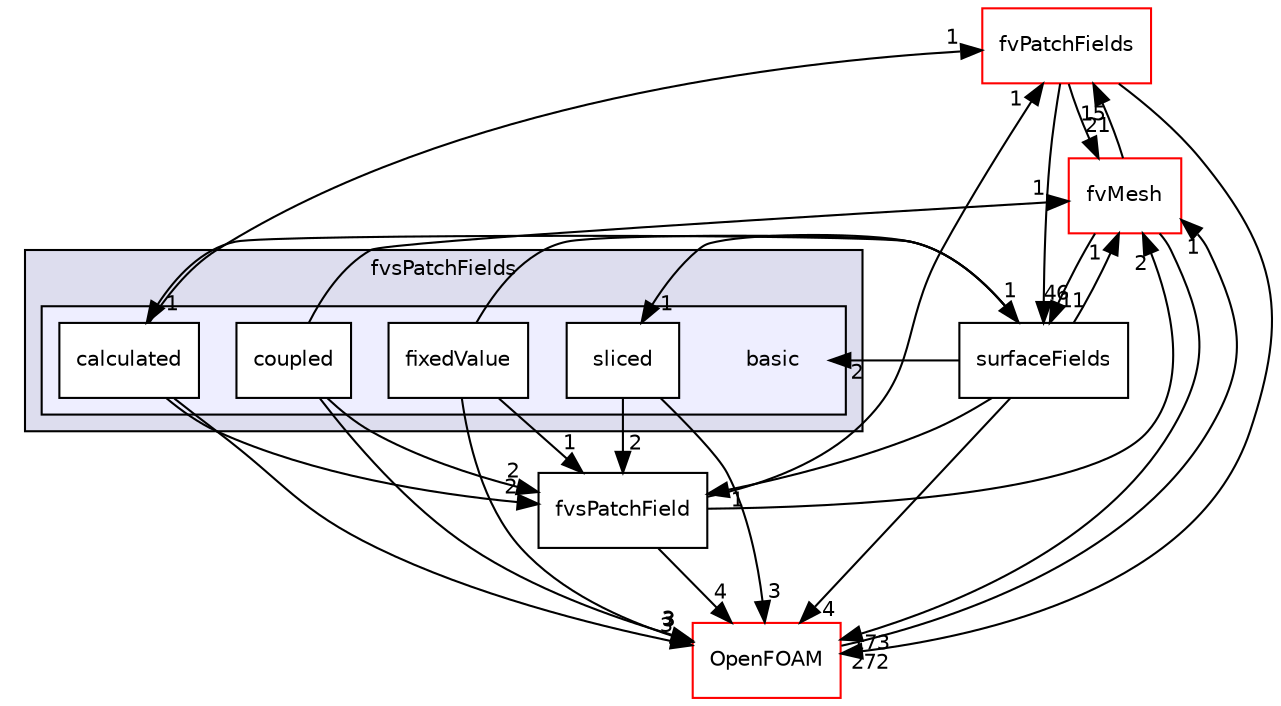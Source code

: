 digraph "src/finiteVolume/fields/fvsPatchFields/basic" {
  bgcolor=transparent;
  compound=true
  node [ fontsize="10", fontname="Helvetica"];
  edge [ labelfontsize="10", labelfontname="Helvetica"];
  subgraph clusterdir_807b34448f78de7c3bc4530ef499b703 {
    graph [ bgcolor="#ddddee", pencolor="black", label="fvsPatchFields" fontname="Helvetica", fontsize="10", URL="dir_807b34448f78de7c3bc4530ef499b703.html"]
  subgraph clusterdir_958a3dd6045466a25f270895e6927ee8 {
    graph [ bgcolor="#eeeeff", pencolor="black", label="" URL="dir_958a3dd6045466a25f270895e6927ee8.html"];
    dir_958a3dd6045466a25f270895e6927ee8 [shape=plaintext label="basic"];
    dir_46dbb9d289a934a931d1f05c333fddbf [shape=box label="calculated" color="black" fillcolor="white" style="filled" URL="dir_46dbb9d289a934a931d1f05c333fddbf.html"];
    dir_096ed61728df6da9fc6ceb1d1cb68279 [shape=box label="coupled" color="black" fillcolor="white" style="filled" URL="dir_096ed61728df6da9fc6ceb1d1cb68279.html"];
    dir_5f504dca863c9e510720bd8cd7463ed8 [shape=box label="fixedValue" color="black" fillcolor="white" style="filled" URL="dir_5f504dca863c9e510720bd8cd7463ed8.html"];
    dir_beb1967c04d7ad5b7880bc188086c3f4 [shape=box label="sliced" color="black" fillcolor="white" style="filled" URL="dir_beb1967c04d7ad5b7880bc188086c3f4.html"];
  }
  }
  dir_a5850494bc77049b2a182260f0d1f703 [shape=box label="fvPatchFields" color="red" URL="dir_a5850494bc77049b2a182260f0d1f703.html"];
  dir_c382fa095c9c33d8673c0dd60aaef275 [shape=box label="fvMesh" color="red" URL="dir_c382fa095c9c33d8673c0dd60aaef275.html"];
  dir_c5473ff19b20e6ec4dfe5c310b3778a8 [shape=box label="OpenFOAM" color="red" URL="dir_c5473ff19b20e6ec4dfe5c310b3778a8.html"];
  dir_f8fc54ccdbdfd051989b9c9b77557e92 [shape=box label="fvsPatchField" URL="dir_f8fc54ccdbdfd051989b9c9b77557e92.html"];
  dir_606ba9250f9107f82f779cbd3e87c3a5 [shape=box label="surfaceFields" URL="dir_606ba9250f9107f82f779cbd3e87c3a5.html"];
  dir_a5850494bc77049b2a182260f0d1f703->dir_c382fa095c9c33d8673c0dd60aaef275 [headlabel="21", labeldistance=1.5 headhref="dir_000932_001114.html"];
  dir_a5850494bc77049b2a182260f0d1f703->dir_c5473ff19b20e6ec4dfe5c310b3778a8 [headlabel="272", labeldistance=1.5 headhref="dir_000932_001887.html"];
  dir_a5850494bc77049b2a182260f0d1f703->dir_606ba9250f9107f82f779cbd3e87c3a5 [headlabel="46", labeldistance=1.5 headhref="dir_000932_001051.html"];
  dir_beb1967c04d7ad5b7880bc188086c3f4->dir_c5473ff19b20e6ec4dfe5c310b3778a8 [headlabel="3", labeldistance=1.5 headhref="dir_001037_001887.html"];
  dir_beb1967c04d7ad5b7880bc188086c3f4->dir_f8fc54ccdbdfd051989b9c9b77557e92 [headlabel="2", labeldistance=1.5 headhref="dir_001037_001050.html"];
  dir_5f504dca863c9e510720bd8cd7463ed8->dir_c5473ff19b20e6ec4dfe5c310b3778a8 [headlabel="3", labeldistance=1.5 headhref="dir_001036_001887.html"];
  dir_5f504dca863c9e510720bd8cd7463ed8->dir_f8fc54ccdbdfd051989b9c9b77557e92 [headlabel="1", labeldistance=1.5 headhref="dir_001036_001050.html"];
  dir_5f504dca863c9e510720bd8cd7463ed8->dir_606ba9250f9107f82f779cbd3e87c3a5 [headlabel="1", labeldistance=1.5 headhref="dir_001036_001051.html"];
  dir_c382fa095c9c33d8673c0dd60aaef275->dir_a5850494bc77049b2a182260f0d1f703 [headlabel="15", labeldistance=1.5 headhref="dir_001114_000932.html"];
  dir_c382fa095c9c33d8673c0dd60aaef275->dir_c5473ff19b20e6ec4dfe5c310b3778a8 [headlabel="173", labeldistance=1.5 headhref="dir_001114_001887.html"];
  dir_c382fa095c9c33d8673c0dd60aaef275->dir_606ba9250f9107f82f779cbd3e87c3a5 [headlabel="11", labeldistance=1.5 headhref="dir_001114_001051.html"];
  dir_c5473ff19b20e6ec4dfe5c310b3778a8->dir_c382fa095c9c33d8673c0dd60aaef275 [headlabel="1", labeldistance=1.5 headhref="dir_001887_001114.html"];
  dir_f8fc54ccdbdfd051989b9c9b77557e92->dir_a5850494bc77049b2a182260f0d1f703 [headlabel="1", labeldistance=1.5 headhref="dir_001050_000932.html"];
  dir_f8fc54ccdbdfd051989b9c9b77557e92->dir_c382fa095c9c33d8673c0dd60aaef275 [headlabel="2", labeldistance=1.5 headhref="dir_001050_001114.html"];
  dir_f8fc54ccdbdfd051989b9c9b77557e92->dir_c5473ff19b20e6ec4dfe5c310b3778a8 [headlabel="4", labeldistance=1.5 headhref="dir_001050_001887.html"];
  dir_096ed61728df6da9fc6ceb1d1cb68279->dir_c382fa095c9c33d8673c0dd60aaef275 [headlabel="1", labeldistance=1.5 headhref="dir_001035_001114.html"];
  dir_096ed61728df6da9fc6ceb1d1cb68279->dir_c5473ff19b20e6ec4dfe5c310b3778a8 [headlabel="3", labeldistance=1.5 headhref="dir_001035_001887.html"];
  dir_096ed61728df6da9fc6ceb1d1cb68279->dir_f8fc54ccdbdfd051989b9c9b77557e92 [headlabel="2", labeldistance=1.5 headhref="dir_001035_001050.html"];
  dir_606ba9250f9107f82f779cbd3e87c3a5->dir_958a3dd6045466a25f270895e6927ee8 [headlabel="2", labeldistance=1.5 headhref="dir_001051_001033.html"];
  dir_606ba9250f9107f82f779cbd3e87c3a5->dir_beb1967c04d7ad5b7880bc188086c3f4 [headlabel="1", labeldistance=1.5 headhref="dir_001051_001037.html"];
  dir_606ba9250f9107f82f779cbd3e87c3a5->dir_c382fa095c9c33d8673c0dd60aaef275 [headlabel="1", labeldistance=1.5 headhref="dir_001051_001114.html"];
  dir_606ba9250f9107f82f779cbd3e87c3a5->dir_c5473ff19b20e6ec4dfe5c310b3778a8 [headlabel="4", labeldistance=1.5 headhref="dir_001051_001887.html"];
  dir_606ba9250f9107f82f779cbd3e87c3a5->dir_f8fc54ccdbdfd051989b9c9b77557e92 [headlabel="1", labeldistance=1.5 headhref="dir_001051_001050.html"];
  dir_606ba9250f9107f82f779cbd3e87c3a5->dir_46dbb9d289a934a931d1f05c333fddbf [headlabel="1", labeldistance=1.5 headhref="dir_001051_001034.html"];
  dir_46dbb9d289a934a931d1f05c333fddbf->dir_a5850494bc77049b2a182260f0d1f703 [headlabel="1", labeldistance=1.5 headhref="dir_001034_000932.html"];
  dir_46dbb9d289a934a931d1f05c333fddbf->dir_c5473ff19b20e6ec4dfe5c310b3778a8 [headlabel="3", labeldistance=1.5 headhref="dir_001034_001887.html"];
  dir_46dbb9d289a934a931d1f05c333fddbf->dir_f8fc54ccdbdfd051989b9c9b77557e92 [headlabel="2", labeldistance=1.5 headhref="dir_001034_001050.html"];
}
